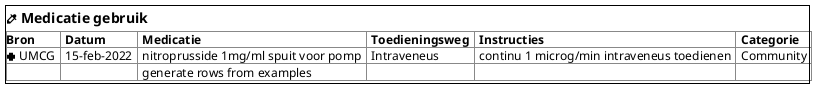 @startsalt
skinparam Backgroundcolor white
{+
    {}
    == <&eyedropper> Medicatie gebruik
    {}
    {T#
    **Bron** | **Datum** | **Medicatie** | **Toedieningsweg** | **Instructies** | **Categorie**
    <&medical-cross> UMCG | 15-feb-2022 | nitroprusside 1mg/ml spuit voor pomp | Intraveneus | continu 1 microg/min intraveneus toedienen | Community 
    . | . | generate rows from examples
    }
    {}
}
@endsalt
